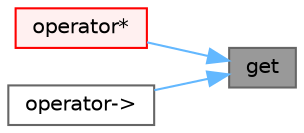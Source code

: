 digraph "get"
{
 // LATEX_PDF_SIZE
  bgcolor="transparent";
  edge [fontname=Helvetica,fontsize=10,labelfontname=Helvetica,labelfontsize=10];
  node [fontname=Helvetica,fontsize=10,shape=box,height=0.2,width=0.4];
  rankdir="RL";
  Node1 [id="Node000001",label="get",height=0.2,width=0.4,color="gray40", fillcolor="grey60", style="filled", fontcolor="black",tooltip=" "];
  Node1 -> Node2 [id="edge1_Node000001_Node000002",dir="back",color="steelblue1",style="solid",tooltip=" "];
  Node2 [id="Node000002",label="operator*",height=0.2,width=0.4,color="red", fillcolor="#FFF0F0", style="filled",URL="$classFoam_1_1LPtrList_1_1const__iterator.html#ace6722209b6c1960f21da9e8ee9d79ae",tooltip=" "];
  Node1 -> Node4 [id="edge2_Node000001_Node000004",dir="back",color="steelblue1",style="solid",tooltip=" "];
  Node4 [id="Node000004",label="operator-\>",height=0.2,width=0.4,color="grey40", fillcolor="white", style="filled",URL="$classFoam_1_1LPtrList_1_1const__iterator.html#a0c422f7b8f2ec2cdb73eb03871b2bad4",tooltip=" "];
}
